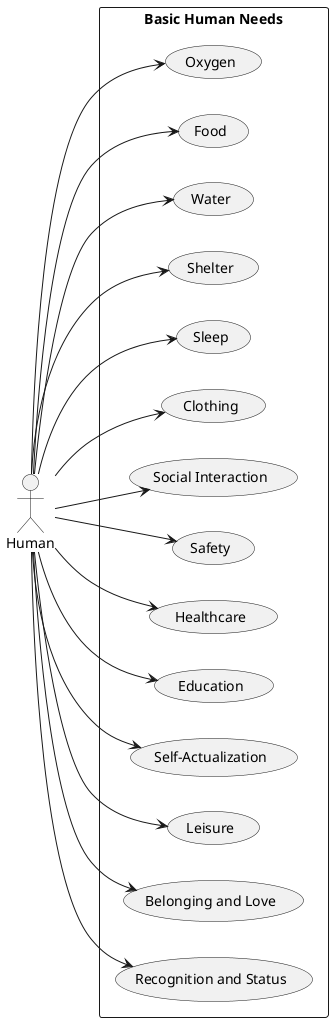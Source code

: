 @startuml "Human Use Cases"
left to right direction
actor Human

rectangle "Basic Human Needs" {
  usecase "Oxygen" as UC1
  usecase "Food" as UC2
  usecase "Water" as UC3
  usecase "Shelter" as UC4
  usecase "Sleep" as UC5
  usecase "Clothing" as UC6
  usecase "Social Interaction" as UC7
  usecase "Safety" as UC8
  usecase "Healthcare" as UC9
  usecase "Education" as UC10
  usecase "Self-Actualization" as UC11
  usecase "Leisure" as UC12
  usecase "Belonging and Love" as UC13
  usecase "Recognition and Status" as UC14
}

Human --> UC1
Human --> UC2
Human --> UC3
Human --> UC4
Human --> UC5
Human --> UC6
Human --> UC7
Human --> UC8
Human --> UC9
Human --> UC10
Human --> UC11
Human --> UC12
Human --> UC13
Human --> UC14


@enduml
